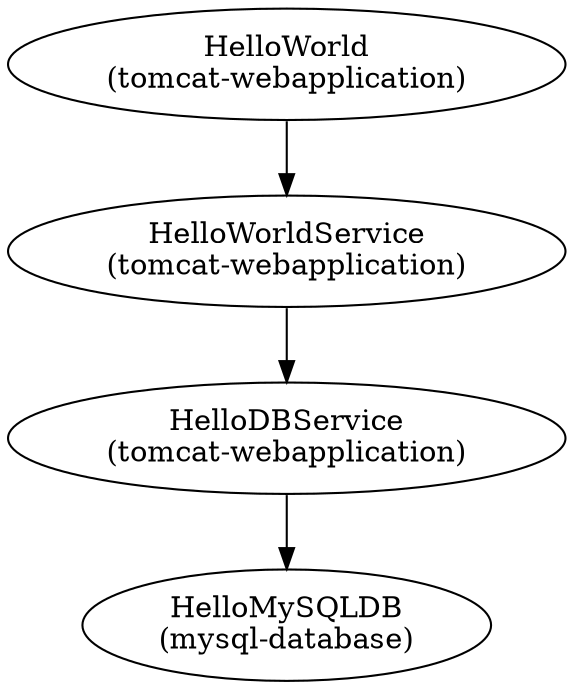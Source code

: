 digraph G {
node [style=filled,fillcolor=white,color=black];
"HelloDBService" [ label = "HelloDBService\n(tomcat-webapplication)" ]
"HelloMySQLDB" [ label = "HelloMySQLDB\n(mysql-database)" ]
"HelloWorld" [ label = "HelloWorld\n(tomcat-webapplication)" ]
"HelloWorldService" [ label = "HelloWorldService\n(tomcat-webapplication)" ]

"HelloDBService" -> "HelloMySQLDB"
"HelloWorld" -> "HelloWorldService"
"HelloWorldService" -> "HelloDBService"
}
